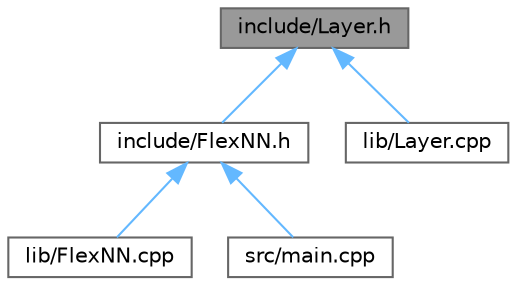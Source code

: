digraph "include/Layer.h"
{
 // LATEX_PDF_SIZE
  bgcolor="transparent";
  edge [fontname=Helvetica,fontsize=10,labelfontname=Helvetica,labelfontsize=10];
  node [fontname=Helvetica,fontsize=10,shape=box,height=0.2,width=0.4];
  Node1 [id="Node000001",label="include/Layer.h",height=0.2,width=0.4,color="gray40", fillcolor="grey60", style="filled", fontcolor="black",tooltip="Header file for the Layer class in the FlexNN neural network library."];
  Node1 -> Node2 [id="edge1_Node000001_Node000002",dir="back",color="steelblue1",style="solid",tooltip=" "];
  Node2 [id="Node000002",label="include/FlexNN.h",height=0.2,width=0.4,color="grey40", fillcolor="white", style="filled",URL="$FlexNN_8h.html",tooltip="Header file for the FlexNN neural network library."];
  Node2 -> Node3 [id="edge2_Node000002_Node000003",dir="back",color="steelblue1",style="solid",tooltip=" "];
  Node3 [id="Node000003",label="lib/FlexNN.cpp",height=0.2,width=0.4,color="grey40", fillcolor="white", style="filled",URL="$FlexNN_8cpp.html",tooltip="Source file for the FlexNN neural network library."];
  Node2 -> Node4 [id="edge3_Node000002_Node000004",dir="back",color="steelblue1",style="solid",tooltip=" "];
  Node4 [id="Node000004",label="src/main.cpp",height=0.2,width=0.4,color="grey40", fillcolor="white", style="filled",URL="$main_8cpp.html",tooltip="Main file for the MNIST digit recognition example using FlexNN."];
  Node1 -> Node5 [id="edge4_Node000001_Node000005",dir="back",color="steelblue1",style="solid",tooltip=" "];
  Node5 [id="Node000005",label="lib/Layer.cpp",height=0.2,width=0.4,color="grey40", fillcolor="white", style="filled",URL="$Layer_8cpp.html",tooltip="Source file for the Layer class in the FlexNN neural network library."];
}
